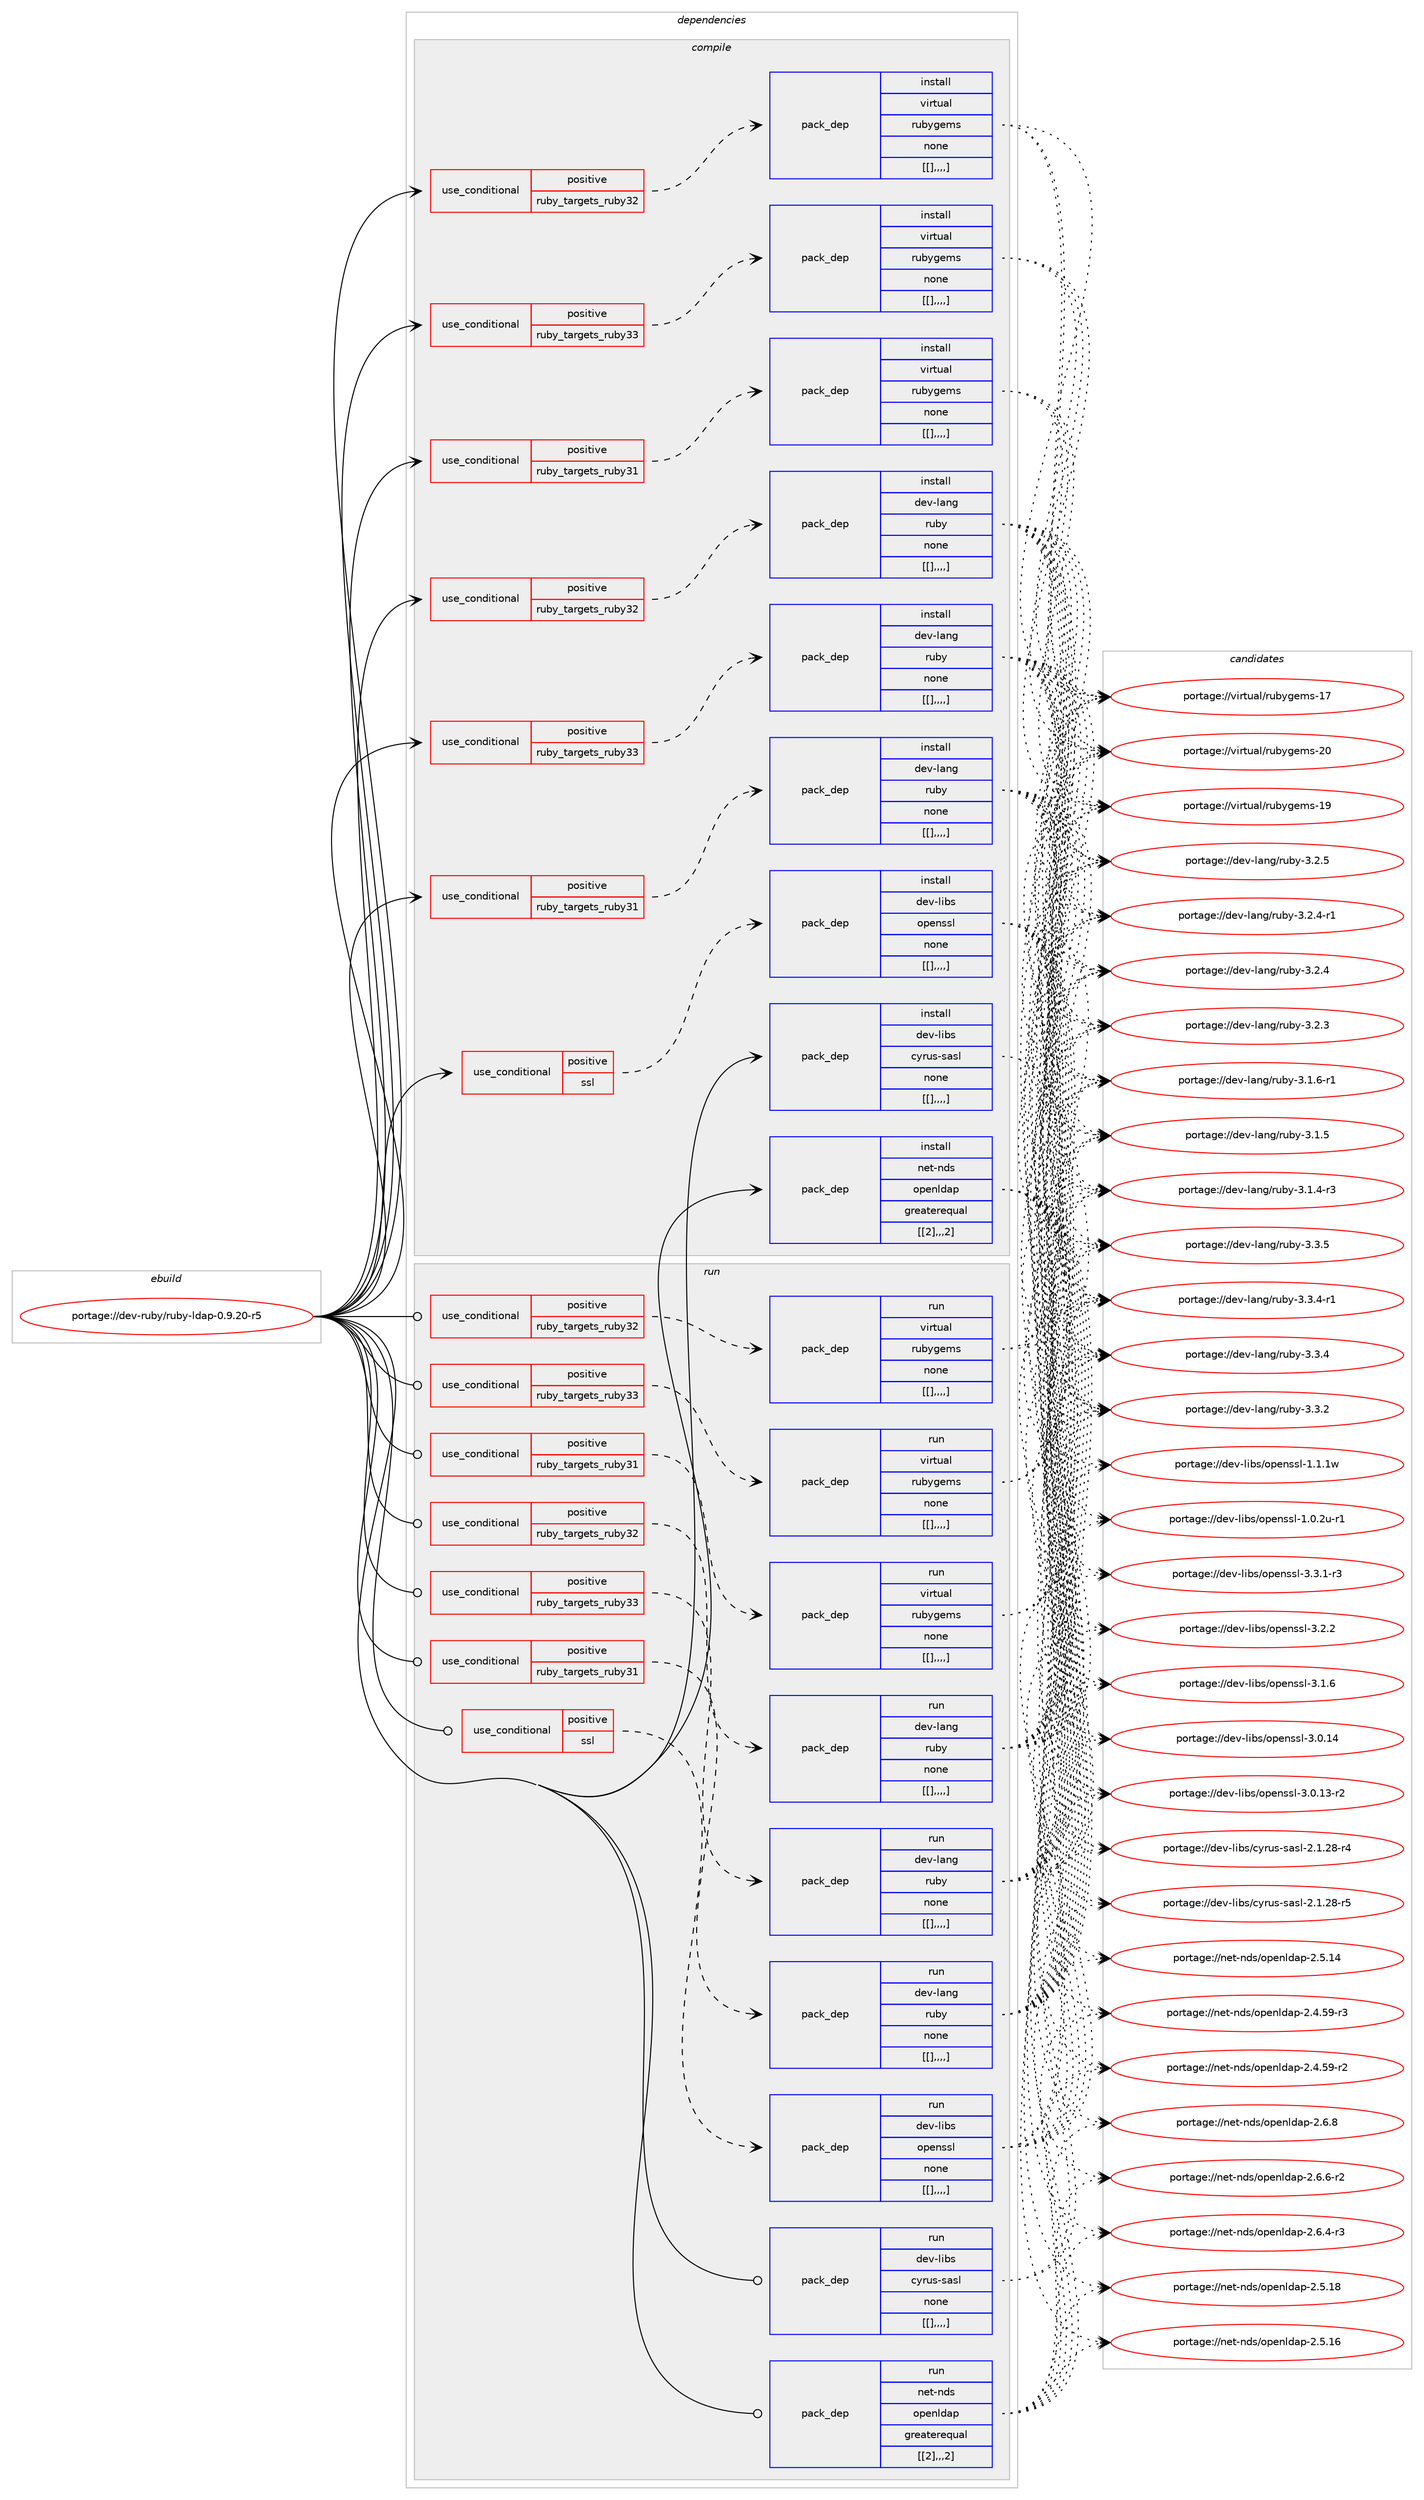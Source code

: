 digraph prolog {

# *************
# Graph options
# *************

newrank=true;
concentrate=true;
compound=true;
graph [rankdir=LR,fontname=Helvetica,fontsize=10,ranksep=1.5];#, ranksep=2.5, nodesep=0.2];
edge  [arrowhead=vee];
node  [fontname=Helvetica,fontsize=10];

# **********
# The ebuild
# **********

subgraph cluster_leftcol {
color=gray;
label=<<i>ebuild</i>>;
id [label="portage://dev-ruby/ruby-ldap-0.9.20-r5", color=red, width=4, href="../dev-ruby/ruby-ldap-0.9.20-r5.svg"];
}

# ****************
# The dependencies
# ****************

subgraph cluster_midcol {
color=gray;
label=<<i>dependencies</i>>;
subgraph cluster_compile {
fillcolor="#eeeeee";
style=filled;
label=<<i>compile</i>>;
subgraph cond57064 {
dependency204256 [label=<<TABLE BORDER="0" CELLBORDER="1" CELLSPACING="0" CELLPADDING="4"><TR><TD ROWSPAN="3" CELLPADDING="10">use_conditional</TD></TR><TR><TD>positive</TD></TR><TR><TD>ruby_targets_ruby31</TD></TR></TABLE>>, shape=none, color=red];
subgraph pack145815 {
dependency204257 [label=<<TABLE BORDER="0" CELLBORDER="1" CELLSPACING="0" CELLPADDING="4" WIDTH="220"><TR><TD ROWSPAN="6" CELLPADDING="30">pack_dep</TD></TR><TR><TD WIDTH="110">install</TD></TR><TR><TD>dev-lang</TD></TR><TR><TD>ruby</TD></TR><TR><TD>none</TD></TR><TR><TD>[[],,,,]</TD></TR></TABLE>>, shape=none, color=blue];
}
dependency204256:e -> dependency204257:w [weight=20,style="dashed",arrowhead="vee"];
}
id:e -> dependency204256:w [weight=20,style="solid",arrowhead="vee"];
subgraph cond57065 {
dependency204258 [label=<<TABLE BORDER="0" CELLBORDER="1" CELLSPACING="0" CELLPADDING="4"><TR><TD ROWSPAN="3" CELLPADDING="10">use_conditional</TD></TR><TR><TD>positive</TD></TR><TR><TD>ruby_targets_ruby31</TD></TR></TABLE>>, shape=none, color=red];
subgraph pack145816 {
dependency204259 [label=<<TABLE BORDER="0" CELLBORDER="1" CELLSPACING="0" CELLPADDING="4" WIDTH="220"><TR><TD ROWSPAN="6" CELLPADDING="30">pack_dep</TD></TR><TR><TD WIDTH="110">install</TD></TR><TR><TD>virtual</TD></TR><TR><TD>rubygems</TD></TR><TR><TD>none</TD></TR><TR><TD>[[],,,,]</TD></TR></TABLE>>, shape=none, color=blue];
}
dependency204258:e -> dependency204259:w [weight=20,style="dashed",arrowhead="vee"];
}
id:e -> dependency204258:w [weight=20,style="solid",arrowhead="vee"];
subgraph cond57066 {
dependency204260 [label=<<TABLE BORDER="0" CELLBORDER="1" CELLSPACING="0" CELLPADDING="4"><TR><TD ROWSPAN="3" CELLPADDING="10">use_conditional</TD></TR><TR><TD>positive</TD></TR><TR><TD>ruby_targets_ruby32</TD></TR></TABLE>>, shape=none, color=red];
subgraph pack145817 {
dependency204261 [label=<<TABLE BORDER="0" CELLBORDER="1" CELLSPACING="0" CELLPADDING="4" WIDTH="220"><TR><TD ROWSPAN="6" CELLPADDING="30">pack_dep</TD></TR><TR><TD WIDTH="110">install</TD></TR><TR><TD>dev-lang</TD></TR><TR><TD>ruby</TD></TR><TR><TD>none</TD></TR><TR><TD>[[],,,,]</TD></TR></TABLE>>, shape=none, color=blue];
}
dependency204260:e -> dependency204261:w [weight=20,style="dashed",arrowhead="vee"];
}
id:e -> dependency204260:w [weight=20,style="solid",arrowhead="vee"];
subgraph cond57067 {
dependency204262 [label=<<TABLE BORDER="0" CELLBORDER="1" CELLSPACING="0" CELLPADDING="4"><TR><TD ROWSPAN="3" CELLPADDING="10">use_conditional</TD></TR><TR><TD>positive</TD></TR><TR><TD>ruby_targets_ruby32</TD></TR></TABLE>>, shape=none, color=red];
subgraph pack145818 {
dependency204263 [label=<<TABLE BORDER="0" CELLBORDER="1" CELLSPACING="0" CELLPADDING="4" WIDTH="220"><TR><TD ROWSPAN="6" CELLPADDING="30">pack_dep</TD></TR><TR><TD WIDTH="110">install</TD></TR><TR><TD>virtual</TD></TR><TR><TD>rubygems</TD></TR><TR><TD>none</TD></TR><TR><TD>[[],,,,]</TD></TR></TABLE>>, shape=none, color=blue];
}
dependency204262:e -> dependency204263:w [weight=20,style="dashed",arrowhead="vee"];
}
id:e -> dependency204262:w [weight=20,style="solid",arrowhead="vee"];
subgraph cond57068 {
dependency204264 [label=<<TABLE BORDER="0" CELLBORDER="1" CELLSPACING="0" CELLPADDING="4"><TR><TD ROWSPAN="3" CELLPADDING="10">use_conditional</TD></TR><TR><TD>positive</TD></TR><TR><TD>ruby_targets_ruby33</TD></TR></TABLE>>, shape=none, color=red];
subgraph pack145819 {
dependency204265 [label=<<TABLE BORDER="0" CELLBORDER="1" CELLSPACING="0" CELLPADDING="4" WIDTH="220"><TR><TD ROWSPAN="6" CELLPADDING="30">pack_dep</TD></TR><TR><TD WIDTH="110">install</TD></TR><TR><TD>dev-lang</TD></TR><TR><TD>ruby</TD></TR><TR><TD>none</TD></TR><TR><TD>[[],,,,]</TD></TR></TABLE>>, shape=none, color=blue];
}
dependency204264:e -> dependency204265:w [weight=20,style="dashed",arrowhead="vee"];
}
id:e -> dependency204264:w [weight=20,style="solid",arrowhead="vee"];
subgraph cond57069 {
dependency204266 [label=<<TABLE BORDER="0" CELLBORDER="1" CELLSPACING="0" CELLPADDING="4"><TR><TD ROWSPAN="3" CELLPADDING="10">use_conditional</TD></TR><TR><TD>positive</TD></TR><TR><TD>ruby_targets_ruby33</TD></TR></TABLE>>, shape=none, color=red];
subgraph pack145820 {
dependency204267 [label=<<TABLE BORDER="0" CELLBORDER="1" CELLSPACING="0" CELLPADDING="4" WIDTH="220"><TR><TD ROWSPAN="6" CELLPADDING="30">pack_dep</TD></TR><TR><TD WIDTH="110">install</TD></TR><TR><TD>virtual</TD></TR><TR><TD>rubygems</TD></TR><TR><TD>none</TD></TR><TR><TD>[[],,,,]</TD></TR></TABLE>>, shape=none, color=blue];
}
dependency204266:e -> dependency204267:w [weight=20,style="dashed",arrowhead="vee"];
}
id:e -> dependency204266:w [weight=20,style="solid",arrowhead="vee"];
subgraph cond57070 {
dependency204268 [label=<<TABLE BORDER="0" CELLBORDER="1" CELLSPACING="0" CELLPADDING="4"><TR><TD ROWSPAN="3" CELLPADDING="10">use_conditional</TD></TR><TR><TD>positive</TD></TR><TR><TD>ssl</TD></TR></TABLE>>, shape=none, color=red];
subgraph pack145821 {
dependency204269 [label=<<TABLE BORDER="0" CELLBORDER="1" CELLSPACING="0" CELLPADDING="4" WIDTH="220"><TR><TD ROWSPAN="6" CELLPADDING="30">pack_dep</TD></TR><TR><TD WIDTH="110">install</TD></TR><TR><TD>dev-libs</TD></TR><TR><TD>openssl</TD></TR><TR><TD>none</TD></TR><TR><TD>[[],,,,]</TD></TR></TABLE>>, shape=none, color=blue];
}
dependency204268:e -> dependency204269:w [weight=20,style="dashed",arrowhead="vee"];
}
id:e -> dependency204268:w [weight=20,style="solid",arrowhead="vee"];
subgraph pack145822 {
dependency204270 [label=<<TABLE BORDER="0" CELLBORDER="1" CELLSPACING="0" CELLPADDING="4" WIDTH="220"><TR><TD ROWSPAN="6" CELLPADDING="30">pack_dep</TD></TR><TR><TD WIDTH="110">install</TD></TR><TR><TD>dev-libs</TD></TR><TR><TD>cyrus-sasl</TD></TR><TR><TD>none</TD></TR><TR><TD>[[],,,,]</TD></TR></TABLE>>, shape=none, color=blue];
}
id:e -> dependency204270:w [weight=20,style="solid",arrowhead="vee"];
subgraph pack145823 {
dependency204271 [label=<<TABLE BORDER="0" CELLBORDER="1" CELLSPACING="0" CELLPADDING="4" WIDTH="220"><TR><TD ROWSPAN="6" CELLPADDING="30">pack_dep</TD></TR><TR><TD WIDTH="110">install</TD></TR><TR><TD>net-nds</TD></TR><TR><TD>openldap</TD></TR><TR><TD>greaterequal</TD></TR><TR><TD>[[2],,,2]</TD></TR></TABLE>>, shape=none, color=blue];
}
id:e -> dependency204271:w [weight=20,style="solid",arrowhead="vee"];
}
subgraph cluster_compileandrun {
fillcolor="#eeeeee";
style=filled;
label=<<i>compile and run</i>>;
}
subgraph cluster_run {
fillcolor="#eeeeee";
style=filled;
label=<<i>run</i>>;
subgraph cond57071 {
dependency204272 [label=<<TABLE BORDER="0" CELLBORDER="1" CELLSPACING="0" CELLPADDING="4"><TR><TD ROWSPAN="3" CELLPADDING="10">use_conditional</TD></TR><TR><TD>positive</TD></TR><TR><TD>ruby_targets_ruby31</TD></TR></TABLE>>, shape=none, color=red];
subgraph pack145824 {
dependency204273 [label=<<TABLE BORDER="0" CELLBORDER="1" CELLSPACING="0" CELLPADDING="4" WIDTH="220"><TR><TD ROWSPAN="6" CELLPADDING="30">pack_dep</TD></TR><TR><TD WIDTH="110">run</TD></TR><TR><TD>dev-lang</TD></TR><TR><TD>ruby</TD></TR><TR><TD>none</TD></TR><TR><TD>[[],,,,]</TD></TR></TABLE>>, shape=none, color=blue];
}
dependency204272:e -> dependency204273:w [weight=20,style="dashed",arrowhead="vee"];
}
id:e -> dependency204272:w [weight=20,style="solid",arrowhead="odot"];
subgraph cond57072 {
dependency204274 [label=<<TABLE BORDER="0" CELLBORDER="1" CELLSPACING="0" CELLPADDING="4"><TR><TD ROWSPAN="3" CELLPADDING="10">use_conditional</TD></TR><TR><TD>positive</TD></TR><TR><TD>ruby_targets_ruby31</TD></TR></TABLE>>, shape=none, color=red];
subgraph pack145825 {
dependency204275 [label=<<TABLE BORDER="0" CELLBORDER="1" CELLSPACING="0" CELLPADDING="4" WIDTH="220"><TR><TD ROWSPAN="6" CELLPADDING="30">pack_dep</TD></TR><TR><TD WIDTH="110">run</TD></TR><TR><TD>virtual</TD></TR><TR><TD>rubygems</TD></TR><TR><TD>none</TD></TR><TR><TD>[[],,,,]</TD></TR></TABLE>>, shape=none, color=blue];
}
dependency204274:e -> dependency204275:w [weight=20,style="dashed",arrowhead="vee"];
}
id:e -> dependency204274:w [weight=20,style="solid",arrowhead="odot"];
subgraph cond57073 {
dependency204276 [label=<<TABLE BORDER="0" CELLBORDER="1" CELLSPACING="0" CELLPADDING="4"><TR><TD ROWSPAN="3" CELLPADDING="10">use_conditional</TD></TR><TR><TD>positive</TD></TR><TR><TD>ruby_targets_ruby32</TD></TR></TABLE>>, shape=none, color=red];
subgraph pack145826 {
dependency204277 [label=<<TABLE BORDER="0" CELLBORDER="1" CELLSPACING="0" CELLPADDING="4" WIDTH="220"><TR><TD ROWSPAN="6" CELLPADDING="30">pack_dep</TD></TR><TR><TD WIDTH="110">run</TD></TR><TR><TD>dev-lang</TD></TR><TR><TD>ruby</TD></TR><TR><TD>none</TD></TR><TR><TD>[[],,,,]</TD></TR></TABLE>>, shape=none, color=blue];
}
dependency204276:e -> dependency204277:w [weight=20,style="dashed",arrowhead="vee"];
}
id:e -> dependency204276:w [weight=20,style="solid",arrowhead="odot"];
subgraph cond57074 {
dependency204278 [label=<<TABLE BORDER="0" CELLBORDER="1" CELLSPACING="0" CELLPADDING="4"><TR><TD ROWSPAN="3" CELLPADDING="10">use_conditional</TD></TR><TR><TD>positive</TD></TR><TR><TD>ruby_targets_ruby32</TD></TR></TABLE>>, shape=none, color=red];
subgraph pack145827 {
dependency204279 [label=<<TABLE BORDER="0" CELLBORDER="1" CELLSPACING="0" CELLPADDING="4" WIDTH="220"><TR><TD ROWSPAN="6" CELLPADDING="30">pack_dep</TD></TR><TR><TD WIDTH="110">run</TD></TR><TR><TD>virtual</TD></TR><TR><TD>rubygems</TD></TR><TR><TD>none</TD></TR><TR><TD>[[],,,,]</TD></TR></TABLE>>, shape=none, color=blue];
}
dependency204278:e -> dependency204279:w [weight=20,style="dashed",arrowhead="vee"];
}
id:e -> dependency204278:w [weight=20,style="solid",arrowhead="odot"];
subgraph cond57075 {
dependency204280 [label=<<TABLE BORDER="0" CELLBORDER="1" CELLSPACING="0" CELLPADDING="4"><TR><TD ROWSPAN="3" CELLPADDING="10">use_conditional</TD></TR><TR><TD>positive</TD></TR><TR><TD>ruby_targets_ruby33</TD></TR></TABLE>>, shape=none, color=red];
subgraph pack145828 {
dependency204281 [label=<<TABLE BORDER="0" CELLBORDER="1" CELLSPACING="0" CELLPADDING="4" WIDTH="220"><TR><TD ROWSPAN="6" CELLPADDING="30">pack_dep</TD></TR><TR><TD WIDTH="110">run</TD></TR><TR><TD>dev-lang</TD></TR><TR><TD>ruby</TD></TR><TR><TD>none</TD></TR><TR><TD>[[],,,,]</TD></TR></TABLE>>, shape=none, color=blue];
}
dependency204280:e -> dependency204281:w [weight=20,style="dashed",arrowhead="vee"];
}
id:e -> dependency204280:w [weight=20,style="solid",arrowhead="odot"];
subgraph cond57076 {
dependency204282 [label=<<TABLE BORDER="0" CELLBORDER="1" CELLSPACING="0" CELLPADDING="4"><TR><TD ROWSPAN="3" CELLPADDING="10">use_conditional</TD></TR><TR><TD>positive</TD></TR><TR><TD>ruby_targets_ruby33</TD></TR></TABLE>>, shape=none, color=red];
subgraph pack145829 {
dependency204283 [label=<<TABLE BORDER="0" CELLBORDER="1" CELLSPACING="0" CELLPADDING="4" WIDTH="220"><TR><TD ROWSPAN="6" CELLPADDING="30">pack_dep</TD></TR><TR><TD WIDTH="110">run</TD></TR><TR><TD>virtual</TD></TR><TR><TD>rubygems</TD></TR><TR><TD>none</TD></TR><TR><TD>[[],,,,]</TD></TR></TABLE>>, shape=none, color=blue];
}
dependency204282:e -> dependency204283:w [weight=20,style="dashed",arrowhead="vee"];
}
id:e -> dependency204282:w [weight=20,style="solid",arrowhead="odot"];
subgraph cond57077 {
dependency204284 [label=<<TABLE BORDER="0" CELLBORDER="1" CELLSPACING="0" CELLPADDING="4"><TR><TD ROWSPAN="3" CELLPADDING="10">use_conditional</TD></TR><TR><TD>positive</TD></TR><TR><TD>ssl</TD></TR></TABLE>>, shape=none, color=red];
subgraph pack145830 {
dependency204285 [label=<<TABLE BORDER="0" CELLBORDER="1" CELLSPACING="0" CELLPADDING="4" WIDTH="220"><TR><TD ROWSPAN="6" CELLPADDING="30">pack_dep</TD></TR><TR><TD WIDTH="110">run</TD></TR><TR><TD>dev-libs</TD></TR><TR><TD>openssl</TD></TR><TR><TD>none</TD></TR><TR><TD>[[],,,,]</TD></TR></TABLE>>, shape=none, color=blue];
}
dependency204284:e -> dependency204285:w [weight=20,style="dashed",arrowhead="vee"];
}
id:e -> dependency204284:w [weight=20,style="solid",arrowhead="odot"];
subgraph pack145831 {
dependency204286 [label=<<TABLE BORDER="0" CELLBORDER="1" CELLSPACING="0" CELLPADDING="4" WIDTH="220"><TR><TD ROWSPAN="6" CELLPADDING="30">pack_dep</TD></TR><TR><TD WIDTH="110">run</TD></TR><TR><TD>dev-libs</TD></TR><TR><TD>cyrus-sasl</TD></TR><TR><TD>none</TD></TR><TR><TD>[[],,,,]</TD></TR></TABLE>>, shape=none, color=blue];
}
id:e -> dependency204286:w [weight=20,style="solid",arrowhead="odot"];
subgraph pack145832 {
dependency204287 [label=<<TABLE BORDER="0" CELLBORDER="1" CELLSPACING="0" CELLPADDING="4" WIDTH="220"><TR><TD ROWSPAN="6" CELLPADDING="30">pack_dep</TD></TR><TR><TD WIDTH="110">run</TD></TR><TR><TD>net-nds</TD></TR><TR><TD>openldap</TD></TR><TR><TD>greaterequal</TD></TR><TR><TD>[[2],,,2]</TD></TR></TABLE>>, shape=none, color=blue];
}
id:e -> dependency204287:w [weight=20,style="solid",arrowhead="odot"];
}
}

# **************
# The candidates
# **************

subgraph cluster_choices {
rank=same;
color=gray;
label=<<i>candidates</i>>;

subgraph choice145815 {
color=black;
nodesep=1;
choice10010111845108971101034711411798121455146514653 [label="portage://dev-lang/ruby-3.3.5", color=red, width=4,href="../dev-lang/ruby-3.3.5.svg"];
choice100101118451089711010347114117981214551465146524511449 [label="portage://dev-lang/ruby-3.3.4-r1", color=red, width=4,href="../dev-lang/ruby-3.3.4-r1.svg"];
choice10010111845108971101034711411798121455146514652 [label="portage://dev-lang/ruby-3.3.4", color=red, width=4,href="../dev-lang/ruby-3.3.4.svg"];
choice10010111845108971101034711411798121455146514650 [label="portage://dev-lang/ruby-3.3.2", color=red, width=4,href="../dev-lang/ruby-3.3.2.svg"];
choice10010111845108971101034711411798121455146504653 [label="portage://dev-lang/ruby-3.2.5", color=red, width=4,href="../dev-lang/ruby-3.2.5.svg"];
choice100101118451089711010347114117981214551465046524511449 [label="portage://dev-lang/ruby-3.2.4-r1", color=red, width=4,href="../dev-lang/ruby-3.2.4-r1.svg"];
choice10010111845108971101034711411798121455146504652 [label="portage://dev-lang/ruby-3.2.4", color=red, width=4,href="../dev-lang/ruby-3.2.4.svg"];
choice10010111845108971101034711411798121455146504651 [label="portage://dev-lang/ruby-3.2.3", color=red, width=4,href="../dev-lang/ruby-3.2.3.svg"];
choice100101118451089711010347114117981214551464946544511449 [label="portage://dev-lang/ruby-3.1.6-r1", color=red, width=4,href="../dev-lang/ruby-3.1.6-r1.svg"];
choice10010111845108971101034711411798121455146494653 [label="portage://dev-lang/ruby-3.1.5", color=red, width=4,href="../dev-lang/ruby-3.1.5.svg"];
choice100101118451089711010347114117981214551464946524511451 [label="portage://dev-lang/ruby-3.1.4-r3", color=red, width=4,href="../dev-lang/ruby-3.1.4-r3.svg"];
dependency204257:e -> choice10010111845108971101034711411798121455146514653:w [style=dotted,weight="100"];
dependency204257:e -> choice100101118451089711010347114117981214551465146524511449:w [style=dotted,weight="100"];
dependency204257:e -> choice10010111845108971101034711411798121455146514652:w [style=dotted,weight="100"];
dependency204257:e -> choice10010111845108971101034711411798121455146514650:w [style=dotted,weight="100"];
dependency204257:e -> choice10010111845108971101034711411798121455146504653:w [style=dotted,weight="100"];
dependency204257:e -> choice100101118451089711010347114117981214551465046524511449:w [style=dotted,weight="100"];
dependency204257:e -> choice10010111845108971101034711411798121455146504652:w [style=dotted,weight="100"];
dependency204257:e -> choice10010111845108971101034711411798121455146504651:w [style=dotted,weight="100"];
dependency204257:e -> choice100101118451089711010347114117981214551464946544511449:w [style=dotted,weight="100"];
dependency204257:e -> choice10010111845108971101034711411798121455146494653:w [style=dotted,weight="100"];
dependency204257:e -> choice100101118451089711010347114117981214551464946524511451:w [style=dotted,weight="100"];
}
subgraph choice145816 {
color=black;
nodesep=1;
choice118105114116117971084711411798121103101109115455048 [label="portage://virtual/rubygems-20", color=red, width=4,href="../virtual/rubygems-20.svg"];
choice118105114116117971084711411798121103101109115454957 [label="portage://virtual/rubygems-19", color=red, width=4,href="../virtual/rubygems-19.svg"];
choice118105114116117971084711411798121103101109115454955 [label="portage://virtual/rubygems-17", color=red, width=4,href="../virtual/rubygems-17.svg"];
dependency204259:e -> choice118105114116117971084711411798121103101109115455048:w [style=dotted,weight="100"];
dependency204259:e -> choice118105114116117971084711411798121103101109115454957:w [style=dotted,weight="100"];
dependency204259:e -> choice118105114116117971084711411798121103101109115454955:w [style=dotted,weight="100"];
}
subgraph choice145817 {
color=black;
nodesep=1;
choice10010111845108971101034711411798121455146514653 [label="portage://dev-lang/ruby-3.3.5", color=red, width=4,href="../dev-lang/ruby-3.3.5.svg"];
choice100101118451089711010347114117981214551465146524511449 [label="portage://dev-lang/ruby-3.3.4-r1", color=red, width=4,href="../dev-lang/ruby-3.3.4-r1.svg"];
choice10010111845108971101034711411798121455146514652 [label="portage://dev-lang/ruby-3.3.4", color=red, width=4,href="../dev-lang/ruby-3.3.4.svg"];
choice10010111845108971101034711411798121455146514650 [label="portage://dev-lang/ruby-3.3.2", color=red, width=4,href="../dev-lang/ruby-3.3.2.svg"];
choice10010111845108971101034711411798121455146504653 [label="portage://dev-lang/ruby-3.2.5", color=red, width=4,href="../dev-lang/ruby-3.2.5.svg"];
choice100101118451089711010347114117981214551465046524511449 [label="portage://dev-lang/ruby-3.2.4-r1", color=red, width=4,href="../dev-lang/ruby-3.2.4-r1.svg"];
choice10010111845108971101034711411798121455146504652 [label="portage://dev-lang/ruby-3.2.4", color=red, width=4,href="../dev-lang/ruby-3.2.4.svg"];
choice10010111845108971101034711411798121455146504651 [label="portage://dev-lang/ruby-3.2.3", color=red, width=4,href="../dev-lang/ruby-3.2.3.svg"];
choice100101118451089711010347114117981214551464946544511449 [label="portage://dev-lang/ruby-3.1.6-r1", color=red, width=4,href="../dev-lang/ruby-3.1.6-r1.svg"];
choice10010111845108971101034711411798121455146494653 [label="portage://dev-lang/ruby-3.1.5", color=red, width=4,href="../dev-lang/ruby-3.1.5.svg"];
choice100101118451089711010347114117981214551464946524511451 [label="portage://dev-lang/ruby-3.1.4-r3", color=red, width=4,href="../dev-lang/ruby-3.1.4-r3.svg"];
dependency204261:e -> choice10010111845108971101034711411798121455146514653:w [style=dotted,weight="100"];
dependency204261:e -> choice100101118451089711010347114117981214551465146524511449:w [style=dotted,weight="100"];
dependency204261:e -> choice10010111845108971101034711411798121455146514652:w [style=dotted,weight="100"];
dependency204261:e -> choice10010111845108971101034711411798121455146514650:w [style=dotted,weight="100"];
dependency204261:e -> choice10010111845108971101034711411798121455146504653:w [style=dotted,weight="100"];
dependency204261:e -> choice100101118451089711010347114117981214551465046524511449:w [style=dotted,weight="100"];
dependency204261:e -> choice10010111845108971101034711411798121455146504652:w [style=dotted,weight="100"];
dependency204261:e -> choice10010111845108971101034711411798121455146504651:w [style=dotted,weight="100"];
dependency204261:e -> choice100101118451089711010347114117981214551464946544511449:w [style=dotted,weight="100"];
dependency204261:e -> choice10010111845108971101034711411798121455146494653:w [style=dotted,weight="100"];
dependency204261:e -> choice100101118451089711010347114117981214551464946524511451:w [style=dotted,weight="100"];
}
subgraph choice145818 {
color=black;
nodesep=1;
choice118105114116117971084711411798121103101109115455048 [label="portage://virtual/rubygems-20", color=red, width=4,href="../virtual/rubygems-20.svg"];
choice118105114116117971084711411798121103101109115454957 [label="portage://virtual/rubygems-19", color=red, width=4,href="../virtual/rubygems-19.svg"];
choice118105114116117971084711411798121103101109115454955 [label="portage://virtual/rubygems-17", color=red, width=4,href="../virtual/rubygems-17.svg"];
dependency204263:e -> choice118105114116117971084711411798121103101109115455048:w [style=dotted,weight="100"];
dependency204263:e -> choice118105114116117971084711411798121103101109115454957:w [style=dotted,weight="100"];
dependency204263:e -> choice118105114116117971084711411798121103101109115454955:w [style=dotted,weight="100"];
}
subgraph choice145819 {
color=black;
nodesep=1;
choice10010111845108971101034711411798121455146514653 [label="portage://dev-lang/ruby-3.3.5", color=red, width=4,href="../dev-lang/ruby-3.3.5.svg"];
choice100101118451089711010347114117981214551465146524511449 [label="portage://dev-lang/ruby-3.3.4-r1", color=red, width=4,href="../dev-lang/ruby-3.3.4-r1.svg"];
choice10010111845108971101034711411798121455146514652 [label="portage://dev-lang/ruby-3.3.4", color=red, width=4,href="../dev-lang/ruby-3.3.4.svg"];
choice10010111845108971101034711411798121455146514650 [label="portage://dev-lang/ruby-3.3.2", color=red, width=4,href="../dev-lang/ruby-3.3.2.svg"];
choice10010111845108971101034711411798121455146504653 [label="portage://dev-lang/ruby-3.2.5", color=red, width=4,href="../dev-lang/ruby-3.2.5.svg"];
choice100101118451089711010347114117981214551465046524511449 [label="portage://dev-lang/ruby-3.2.4-r1", color=red, width=4,href="../dev-lang/ruby-3.2.4-r1.svg"];
choice10010111845108971101034711411798121455146504652 [label="portage://dev-lang/ruby-3.2.4", color=red, width=4,href="../dev-lang/ruby-3.2.4.svg"];
choice10010111845108971101034711411798121455146504651 [label="portage://dev-lang/ruby-3.2.3", color=red, width=4,href="../dev-lang/ruby-3.2.3.svg"];
choice100101118451089711010347114117981214551464946544511449 [label="portage://dev-lang/ruby-3.1.6-r1", color=red, width=4,href="../dev-lang/ruby-3.1.6-r1.svg"];
choice10010111845108971101034711411798121455146494653 [label="portage://dev-lang/ruby-3.1.5", color=red, width=4,href="../dev-lang/ruby-3.1.5.svg"];
choice100101118451089711010347114117981214551464946524511451 [label="portage://dev-lang/ruby-3.1.4-r3", color=red, width=4,href="../dev-lang/ruby-3.1.4-r3.svg"];
dependency204265:e -> choice10010111845108971101034711411798121455146514653:w [style=dotted,weight="100"];
dependency204265:e -> choice100101118451089711010347114117981214551465146524511449:w [style=dotted,weight="100"];
dependency204265:e -> choice10010111845108971101034711411798121455146514652:w [style=dotted,weight="100"];
dependency204265:e -> choice10010111845108971101034711411798121455146514650:w [style=dotted,weight="100"];
dependency204265:e -> choice10010111845108971101034711411798121455146504653:w [style=dotted,weight="100"];
dependency204265:e -> choice100101118451089711010347114117981214551465046524511449:w [style=dotted,weight="100"];
dependency204265:e -> choice10010111845108971101034711411798121455146504652:w [style=dotted,weight="100"];
dependency204265:e -> choice10010111845108971101034711411798121455146504651:w [style=dotted,weight="100"];
dependency204265:e -> choice100101118451089711010347114117981214551464946544511449:w [style=dotted,weight="100"];
dependency204265:e -> choice10010111845108971101034711411798121455146494653:w [style=dotted,weight="100"];
dependency204265:e -> choice100101118451089711010347114117981214551464946524511451:w [style=dotted,weight="100"];
}
subgraph choice145820 {
color=black;
nodesep=1;
choice118105114116117971084711411798121103101109115455048 [label="portage://virtual/rubygems-20", color=red, width=4,href="../virtual/rubygems-20.svg"];
choice118105114116117971084711411798121103101109115454957 [label="portage://virtual/rubygems-19", color=red, width=4,href="../virtual/rubygems-19.svg"];
choice118105114116117971084711411798121103101109115454955 [label="portage://virtual/rubygems-17", color=red, width=4,href="../virtual/rubygems-17.svg"];
dependency204267:e -> choice118105114116117971084711411798121103101109115455048:w [style=dotted,weight="100"];
dependency204267:e -> choice118105114116117971084711411798121103101109115454957:w [style=dotted,weight="100"];
dependency204267:e -> choice118105114116117971084711411798121103101109115454955:w [style=dotted,weight="100"];
}
subgraph choice145821 {
color=black;
nodesep=1;
choice1001011184510810598115471111121011101151151084551465146494511451 [label="portage://dev-libs/openssl-3.3.1-r3", color=red, width=4,href="../dev-libs/openssl-3.3.1-r3.svg"];
choice100101118451081059811547111112101110115115108455146504650 [label="portage://dev-libs/openssl-3.2.2", color=red, width=4,href="../dev-libs/openssl-3.2.2.svg"];
choice100101118451081059811547111112101110115115108455146494654 [label="portage://dev-libs/openssl-3.1.6", color=red, width=4,href="../dev-libs/openssl-3.1.6.svg"];
choice10010111845108105981154711111210111011511510845514648464952 [label="portage://dev-libs/openssl-3.0.14", color=red, width=4,href="../dev-libs/openssl-3.0.14.svg"];
choice100101118451081059811547111112101110115115108455146484649514511450 [label="portage://dev-libs/openssl-3.0.13-r2", color=red, width=4,href="../dev-libs/openssl-3.0.13-r2.svg"];
choice100101118451081059811547111112101110115115108454946494649119 [label="portage://dev-libs/openssl-1.1.1w", color=red, width=4,href="../dev-libs/openssl-1.1.1w.svg"];
choice1001011184510810598115471111121011101151151084549464846501174511449 [label="portage://dev-libs/openssl-1.0.2u-r1", color=red, width=4,href="../dev-libs/openssl-1.0.2u-r1.svg"];
dependency204269:e -> choice1001011184510810598115471111121011101151151084551465146494511451:w [style=dotted,weight="100"];
dependency204269:e -> choice100101118451081059811547111112101110115115108455146504650:w [style=dotted,weight="100"];
dependency204269:e -> choice100101118451081059811547111112101110115115108455146494654:w [style=dotted,weight="100"];
dependency204269:e -> choice10010111845108105981154711111210111011511510845514648464952:w [style=dotted,weight="100"];
dependency204269:e -> choice100101118451081059811547111112101110115115108455146484649514511450:w [style=dotted,weight="100"];
dependency204269:e -> choice100101118451081059811547111112101110115115108454946494649119:w [style=dotted,weight="100"];
dependency204269:e -> choice1001011184510810598115471111121011101151151084549464846501174511449:w [style=dotted,weight="100"];
}
subgraph choice145822 {
color=black;
nodesep=1;
choice100101118451081059811547991211141171154511597115108455046494650564511453 [label="portage://dev-libs/cyrus-sasl-2.1.28-r5", color=red, width=4,href="../dev-libs/cyrus-sasl-2.1.28-r5.svg"];
choice100101118451081059811547991211141171154511597115108455046494650564511452 [label="portage://dev-libs/cyrus-sasl-2.1.28-r4", color=red, width=4,href="../dev-libs/cyrus-sasl-2.1.28-r4.svg"];
dependency204270:e -> choice100101118451081059811547991211141171154511597115108455046494650564511453:w [style=dotted,weight="100"];
dependency204270:e -> choice100101118451081059811547991211141171154511597115108455046494650564511452:w [style=dotted,weight="100"];
}
subgraph choice145823 {
color=black;
nodesep=1;
choice110101116451101001154711111210111010810097112455046544656 [label="portage://net-nds/openldap-2.6.8", color=red, width=4,href="../net-nds/openldap-2.6.8.svg"];
choice1101011164511010011547111112101110108100971124550465446544511450 [label="portage://net-nds/openldap-2.6.6-r2", color=red, width=4,href="../net-nds/openldap-2.6.6-r2.svg"];
choice1101011164511010011547111112101110108100971124550465446524511451 [label="portage://net-nds/openldap-2.6.4-r3", color=red, width=4,href="../net-nds/openldap-2.6.4-r3.svg"];
choice11010111645110100115471111121011101081009711245504653464956 [label="portage://net-nds/openldap-2.5.18", color=red, width=4,href="../net-nds/openldap-2.5.18.svg"];
choice11010111645110100115471111121011101081009711245504653464954 [label="portage://net-nds/openldap-2.5.16", color=red, width=4,href="../net-nds/openldap-2.5.16.svg"];
choice11010111645110100115471111121011101081009711245504653464952 [label="portage://net-nds/openldap-2.5.14", color=red, width=4,href="../net-nds/openldap-2.5.14.svg"];
choice110101116451101001154711111210111010810097112455046524653574511451 [label="portage://net-nds/openldap-2.4.59-r3", color=red, width=4,href="../net-nds/openldap-2.4.59-r3.svg"];
choice110101116451101001154711111210111010810097112455046524653574511450 [label="portage://net-nds/openldap-2.4.59-r2", color=red, width=4,href="../net-nds/openldap-2.4.59-r2.svg"];
dependency204271:e -> choice110101116451101001154711111210111010810097112455046544656:w [style=dotted,weight="100"];
dependency204271:e -> choice1101011164511010011547111112101110108100971124550465446544511450:w [style=dotted,weight="100"];
dependency204271:e -> choice1101011164511010011547111112101110108100971124550465446524511451:w [style=dotted,weight="100"];
dependency204271:e -> choice11010111645110100115471111121011101081009711245504653464956:w [style=dotted,weight="100"];
dependency204271:e -> choice11010111645110100115471111121011101081009711245504653464954:w [style=dotted,weight="100"];
dependency204271:e -> choice11010111645110100115471111121011101081009711245504653464952:w [style=dotted,weight="100"];
dependency204271:e -> choice110101116451101001154711111210111010810097112455046524653574511451:w [style=dotted,weight="100"];
dependency204271:e -> choice110101116451101001154711111210111010810097112455046524653574511450:w [style=dotted,weight="100"];
}
subgraph choice145824 {
color=black;
nodesep=1;
choice10010111845108971101034711411798121455146514653 [label="portage://dev-lang/ruby-3.3.5", color=red, width=4,href="../dev-lang/ruby-3.3.5.svg"];
choice100101118451089711010347114117981214551465146524511449 [label="portage://dev-lang/ruby-3.3.4-r1", color=red, width=4,href="../dev-lang/ruby-3.3.4-r1.svg"];
choice10010111845108971101034711411798121455146514652 [label="portage://dev-lang/ruby-3.3.4", color=red, width=4,href="../dev-lang/ruby-3.3.4.svg"];
choice10010111845108971101034711411798121455146514650 [label="portage://dev-lang/ruby-3.3.2", color=red, width=4,href="../dev-lang/ruby-3.3.2.svg"];
choice10010111845108971101034711411798121455146504653 [label="portage://dev-lang/ruby-3.2.5", color=red, width=4,href="../dev-lang/ruby-3.2.5.svg"];
choice100101118451089711010347114117981214551465046524511449 [label="portage://dev-lang/ruby-3.2.4-r1", color=red, width=4,href="../dev-lang/ruby-3.2.4-r1.svg"];
choice10010111845108971101034711411798121455146504652 [label="portage://dev-lang/ruby-3.2.4", color=red, width=4,href="../dev-lang/ruby-3.2.4.svg"];
choice10010111845108971101034711411798121455146504651 [label="portage://dev-lang/ruby-3.2.3", color=red, width=4,href="../dev-lang/ruby-3.2.3.svg"];
choice100101118451089711010347114117981214551464946544511449 [label="portage://dev-lang/ruby-3.1.6-r1", color=red, width=4,href="../dev-lang/ruby-3.1.6-r1.svg"];
choice10010111845108971101034711411798121455146494653 [label="portage://dev-lang/ruby-3.1.5", color=red, width=4,href="../dev-lang/ruby-3.1.5.svg"];
choice100101118451089711010347114117981214551464946524511451 [label="portage://dev-lang/ruby-3.1.4-r3", color=red, width=4,href="../dev-lang/ruby-3.1.4-r3.svg"];
dependency204273:e -> choice10010111845108971101034711411798121455146514653:w [style=dotted,weight="100"];
dependency204273:e -> choice100101118451089711010347114117981214551465146524511449:w [style=dotted,weight="100"];
dependency204273:e -> choice10010111845108971101034711411798121455146514652:w [style=dotted,weight="100"];
dependency204273:e -> choice10010111845108971101034711411798121455146514650:w [style=dotted,weight="100"];
dependency204273:e -> choice10010111845108971101034711411798121455146504653:w [style=dotted,weight="100"];
dependency204273:e -> choice100101118451089711010347114117981214551465046524511449:w [style=dotted,weight="100"];
dependency204273:e -> choice10010111845108971101034711411798121455146504652:w [style=dotted,weight="100"];
dependency204273:e -> choice10010111845108971101034711411798121455146504651:w [style=dotted,weight="100"];
dependency204273:e -> choice100101118451089711010347114117981214551464946544511449:w [style=dotted,weight="100"];
dependency204273:e -> choice10010111845108971101034711411798121455146494653:w [style=dotted,weight="100"];
dependency204273:e -> choice100101118451089711010347114117981214551464946524511451:w [style=dotted,weight="100"];
}
subgraph choice145825 {
color=black;
nodesep=1;
choice118105114116117971084711411798121103101109115455048 [label="portage://virtual/rubygems-20", color=red, width=4,href="../virtual/rubygems-20.svg"];
choice118105114116117971084711411798121103101109115454957 [label="portage://virtual/rubygems-19", color=red, width=4,href="../virtual/rubygems-19.svg"];
choice118105114116117971084711411798121103101109115454955 [label="portage://virtual/rubygems-17", color=red, width=4,href="../virtual/rubygems-17.svg"];
dependency204275:e -> choice118105114116117971084711411798121103101109115455048:w [style=dotted,weight="100"];
dependency204275:e -> choice118105114116117971084711411798121103101109115454957:w [style=dotted,weight="100"];
dependency204275:e -> choice118105114116117971084711411798121103101109115454955:w [style=dotted,weight="100"];
}
subgraph choice145826 {
color=black;
nodesep=1;
choice10010111845108971101034711411798121455146514653 [label="portage://dev-lang/ruby-3.3.5", color=red, width=4,href="../dev-lang/ruby-3.3.5.svg"];
choice100101118451089711010347114117981214551465146524511449 [label="portage://dev-lang/ruby-3.3.4-r1", color=red, width=4,href="../dev-lang/ruby-3.3.4-r1.svg"];
choice10010111845108971101034711411798121455146514652 [label="portage://dev-lang/ruby-3.3.4", color=red, width=4,href="../dev-lang/ruby-3.3.4.svg"];
choice10010111845108971101034711411798121455146514650 [label="portage://dev-lang/ruby-3.3.2", color=red, width=4,href="../dev-lang/ruby-3.3.2.svg"];
choice10010111845108971101034711411798121455146504653 [label="portage://dev-lang/ruby-3.2.5", color=red, width=4,href="../dev-lang/ruby-3.2.5.svg"];
choice100101118451089711010347114117981214551465046524511449 [label="portage://dev-lang/ruby-3.2.4-r1", color=red, width=4,href="../dev-lang/ruby-3.2.4-r1.svg"];
choice10010111845108971101034711411798121455146504652 [label="portage://dev-lang/ruby-3.2.4", color=red, width=4,href="../dev-lang/ruby-3.2.4.svg"];
choice10010111845108971101034711411798121455146504651 [label="portage://dev-lang/ruby-3.2.3", color=red, width=4,href="../dev-lang/ruby-3.2.3.svg"];
choice100101118451089711010347114117981214551464946544511449 [label="portage://dev-lang/ruby-3.1.6-r1", color=red, width=4,href="../dev-lang/ruby-3.1.6-r1.svg"];
choice10010111845108971101034711411798121455146494653 [label="portage://dev-lang/ruby-3.1.5", color=red, width=4,href="../dev-lang/ruby-3.1.5.svg"];
choice100101118451089711010347114117981214551464946524511451 [label="portage://dev-lang/ruby-3.1.4-r3", color=red, width=4,href="../dev-lang/ruby-3.1.4-r3.svg"];
dependency204277:e -> choice10010111845108971101034711411798121455146514653:w [style=dotted,weight="100"];
dependency204277:e -> choice100101118451089711010347114117981214551465146524511449:w [style=dotted,weight="100"];
dependency204277:e -> choice10010111845108971101034711411798121455146514652:w [style=dotted,weight="100"];
dependency204277:e -> choice10010111845108971101034711411798121455146514650:w [style=dotted,weight="100"];
dependency204277:e -> choice10010111845108971101034711411798121455146504653:w [style=dotted,weight="100"];
dependency204277:e -> choice100101118451089711010347114117981214551465046524511449:w [style=dotted,weight="100"];
dependency204277:e -> choice10010111845108971101034711411798121455146504652:w [style=dotted,weight="100"];
dependency204277:e -> choice10010111845108971101034711411798121455146504651:w [style=dotted,weight="100"];
dependency204277:e -> choice100101118451089711010347114117981214551464946544511449:w [style=dotted,weight="100"];
dependency204277:e -> choice10010111845108971101034711411798121455146494653:w [style=dotted,weight="100"];
dependency204277:e -> choice100101118451089711010347114117981214551464946524511451:w [style=dotted,weight="100"];
}
subgraph choice145827 {
color=black;
nodesep=1;
choice118105114116117971084711411798121103101109115455048 [label="portage://virtual/rubygems-20", color=red, width=4,href="../virtual/rubygems-20.svg"];
choice118105114116117971084711411798121103101109115454957 [label="portage://virtual/rubygems-19", color=red, width=4,href="../virtual/rubygems-19.svg"];
choice118105114116117971084711411798121103101109115454955 [label="portage://virtual/rubygems-17", color=red, width=4,href="../virtual/rubygems-17.svg"];
dependency204279:e -> choice118105114116117971084711411798121103101109115455048:w [style=dotted,weight="100"];
dependency204279:e -> choice118105114116117971084711411798121103101109115454957:w [style=dotted,weight="100"];
dependency204279:e -> choice118105114116117971084711411798121103101109115454955:w [style=dotted,weight="100"];
}
subgraph choice145828 {
color=black;
nodesep=1;
choice10010111845108971101034711411798121455146514653 [label="portage://dev-lang/ruby-3.3.5", color=red, width=4,href="../dev-lang/ruby-3.3.5.svg"];
choice100101118451089711010347114117981214551465146524511449 [label="portage://dev-lang/ruby-3.3.4-r1", color=red, width=4,href="../dev-lang/ruby-3.3.4-r1.svg"];
choice10010111845108971101034711411798121455146514652 [label="portage://dev-lang/ruby-3.3.4", color=red, width=4,href="../dev-lang/ruby-3.3.4.svg"];
choice10010111845108971101034711411798121455146514650 [label="portage://dev-lang/ruby-3.3.2", color=red, width=4,href="../dev-lang/ruby-3.3.2.svg"];
choice10010111845108971101034711411798121455146504653 [label="portage://dev-lang/ruby-3.2.5", color=red, width=4,href="../dev-lang/ruby-3.2.5.svg"];
choice100101118451089711010347114117981214551465046524511449 [label="portage://dev-lang/ruby-3.2.4-r1", color=red, width=4,href="../dev-lang/ruby-3.2.4-r1.svg"];
choice10010111845108971101034711411798121455146504652 [label="portage://dev-lang/ruby-3.2.4", color=red, width=4,href="../dev-lang/ruby-3.2.4.svg"];
choice10010111845108971101034711411798121455146504651 [label="portage://dev-lang/ruby-3.2.3", color=red, width=4,href="../dev-lang/ruby-3.2.3.svg"];
choice100101118451089711010347114117981214551464946544511449 [label="portage://dev-lang/ruby-3.1.6-r1", color=red, width=4,href="../dev-lang/ruby-3.1.6-r1.svg"];
choice10010111845108971101034711411798121455146494653 [label="portage://dev-lang/ruby-3.1.5", color=red, width=4,href="../dev-lang/ruby-3.1.5.svg"];
choice100101118451089711010347114117981214551464946524511451 [label="portage://dev-lang/ruby-3.1.4-r3", color=red, width=4,href="../dev-lang/ruby-3.1.4-r3.svg"];
dependency204281:e -> choice10010111845108971101034711411798121455146514653:w [style=dotted,weight="100"];
dependency204281:e -> choice100101118451089711010347114117981214551465146524511449:w [style=dotted,weight="100"];
dependency204281:e -> choice10010111845108971101034711411798121455146514652:w [style=dotted,weight="100"];
dependency204281:e -> choice10010111845108971101034711411798121455146514650:w [style=dotted,weight="100"];
dependency204281:e -> choice10010111845108971101034711411798121455146504653:w [style=dotted,weight="100"];
dependency204281:e -> choice100101118451089711010347114117981214551465046524511449:w [style=dotted,weight="100"];
dependency204281:e -> choice10010111845108971101034711411798121455146504652:w [style=dotted,weight="100"];
dependency204281:e -> choice10010111845108971101034711411798121455146504651:w [style=dotted,weight="100"];
dependency204281:e -> choice100101118451089711010347114117981214551464946544511449:w [style=dotted,weight="100"];
dependency204281:e -> choice10010111845108971101034711411798121455146494653:w [style=dotted,weight="100"];
dependency204281:e -> choice100101118451089711010347114117981214551464946524511451:w [style=dotted,weight="100"];
}
subgraph choice145829 {
color=black;
nodesep=1;
choice118105114116117971084711411798121103101109115455048 [label="portage://virtual/rubygems-20", color=red, width=4,href="../virtual/rubygems-20.svg"];
choice118105114116117971084711411798121103101109115454957 [label="portage://virtual/rubygems-19", color=red, width=4,href="../virtual/rubygems-19.svg"];
choice118105114116117971084711411798121103101109115454955 [label="portage://virtual/rubygems-17", color=red, width=4,href="../virtual/rubygems-17.svg"];
dependency204283:e -> choice118105114116117971084711411798121103101109115455048:w [style=dotted,weight="100"];
dependency204283:e -> choice118105114116117971084711411798121103101109115454957:w [style=dotted,weight="100"];
dependency204283:e -> choice118105114116117971084711411798121103101109115454955:w [style=dotted,weight="100"];
}
subgraph choice145830 {
color=black;
nodesep=1;
choice1001011184510810598115471111121011101151151084551465146494511451 [label="portage://dev-libs/openssl-3.3.1-r3", color=red, width=4,href="../dev-libs/openssl-3.3.1-r3.svg"];
choice100101118451081059811547111112101110115115108455146504650 [label="portage://dev-libs/openssl-3.2.2", color=red, width=4,href="../dev-libs/openssl-3.2.2.svg"];
choice100101118451081059811547111112101110115115108455146494654 [label="portage://dev-libs/openssl-3.1.6", color=red, width=4,href="../dev-libs/openssl-3.1.6.svg"];
choice10010111845108105981154711111210111011511510845514648464952 [label="portage://dev-libs/openssl-3.0.14", color=red, width=4,href="../dev-libs/openssl-3.0.14.svg"];
choice100101118451081059811547111112101110115115108455146484649514511450 [label="portage://dev-libs/openssl-3.0.13-r2", color=red, width=4,href="../dev-libs/openssl-3.0.13-r2.svg"];
choice100101118451081059811547111112101110115115108454946494649119 [label="portage://dev-libs/openssl-1.1.1w", color=red, width=4,href="../dev-libs/openssl-1.1.1w.svg"];
choice1001011184510810598115471111121011101151151084549464846501174511449 [label="portage://dev-libs/openssl-1.0.2u-r1", color=red, width=4,href="../dev-libs/openssl-1.0.2u-r1.svg"];
dependency204285:e -> choice1001011184510810598115471111121011101151151084551465146494511451:w [style=dotted,weight="100"];
dependency204285:e -> choice100101118451081059811547111112101110115115108455146504650:w [style=dotted,weight="100"];
dependency204285:e -> choice100101118451081059811547111112101110115115108455146494654:w [style=dotted,weight="100"];
dependency204285:e -> choice10010111845108105981154711111210111011511510845514648464952:w [style=dotted,weight="100"];
dependency204285:e -> choice100101118451081059811547111112101110115115108455146484649514511450:w [style=dotted,weight="100"];
dependency204285:e -> choice100101118451081059811547111112101110115115108454946494649119:w [style=dotted,weight="100"];
dependency204285:e -> choice1001011184510810598115471111121011101151151084549464846501174511449:w [style=dotted,weight="100"];
}
subgraph choice145831 {
color=black;
nodesep=1;
choice100101118451081059811547991211141171154511597115108455046494650564511453 [label="portage://dev-libs/cyrus-sasl-2.1.28-r5", color=red, width=4,href="../dev-libs/cyrus-sasl-2.1.28-r5.svg"];
choice100101118451081059811547991211141171154511597115108455046494650564511452 [label="portage://dev-libs/cyrus-sasl-2.1.28-r4", color=red, width=4,href="../dev-libs/cyrus-sasl-2.1.28-r4.svg"];
dependency204286:e -> choice100101118451081059811547991211141171154511597115108455046494650564511453:w [style=dotted,weight="100"];
dependency204286:e -> choice100101118451081059811547991211141171154511597115108455046494650564511452:w [style=dotted,weight="100"];
}
subgraph choice145832 {
color=black;
nodesep=1;
choice110101116451101001154711111210111010810097112455046544656 [label="portage://net-nds/openldap-2.6.8", color=red, width=4,href="../net-nds/openldap-2.6.8.svg"];
choice1101011164511010011547111112101110108100971124550465446544511450 [label="portage://net-nds/openldap-2.6.6-r2", color=red, width=4,href="../net-nds/openldap-2.6.6-r2.svg"];
choice1101011164511010011547111112101110108100971124550465446524511451 [label="portage://net-nds/openldap-2.6.4-r3", color=red, width=4,href="../net-nds/openldap-2.6.4-r3.svg"];
choice11010111645110100115471111121011101081009711245504653464956 [label="portage://net-nds/openldap-2.5.18", color=red, width=4,href="../net-nds/openldap-2.5.18.svg"];
choice11010111645110100115471111121011101081009711245504653464954 [label="portage://net-nds/openldap-2.5.16", color=red, width=4,href="../net-nds/openldap-2.5.16.svg"];
choice11010111645110100115471111121011101081009711245504653464952 [label="portage://net-nds/openldap-2.5.14", color=red, width=4,href="../net-nds/openldap-2.5.14.svg"];
choice110101116451101001154711111210111010810097112455046524653574511451 [label="portage://net-nds/openldap-2.4.59-r3", color=red, width=4,href="../net-nds/openldap-2.4.59-r3.svg"];
choice110101116451101001154711111210111010810097112455046524653574511450 [label="portage://net-nds/openldap-2.4.59-r2", color=red, width=4,href="../net-nds/openldap-2.4.59-r2.svg"];
dependency204287:e -> choice110101116451101001154711111210111010810097112455046544656:w [style=dotted,weight="100"];
dependency204287:e -> choice1101011164511010011547111112101110108100971124550465446544511450:w [style=dotted,weight="100"];
dependency204287:e -> choice1101011164511010011547111112101110108100971124550465446524511451:w [style=dotted,weight="100"];
dependency204287:e -> choice11010111645110100115471111121011101081009711245504653464956:w [style=dotted,weight="100"];
dependency204287:e -> choice11010111645110100115471111121011101081009711245504653464954:w [style=dotted,weight="100"];
dependency204287:e -> choice11010111645110100115471111121011101081009711245504653464952:w [style=dotted,weight="100"];
dependency204287:e -> choice110101116451101001154711111210111010810097112455046524653574511451:w [style=dotted,weight="100"];
dependency204287:e -> choice110101116451101001154711111210111010810097112455046524653574511450:w [style=dotted,weight="100"];
}
}

}
